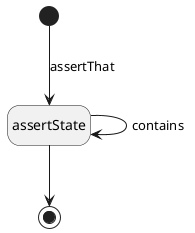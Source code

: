 @startuml
hide empty description
[*] --> assertState: assertThat
assertState --> [*]

assertState --> assertState: contains
@enduml
